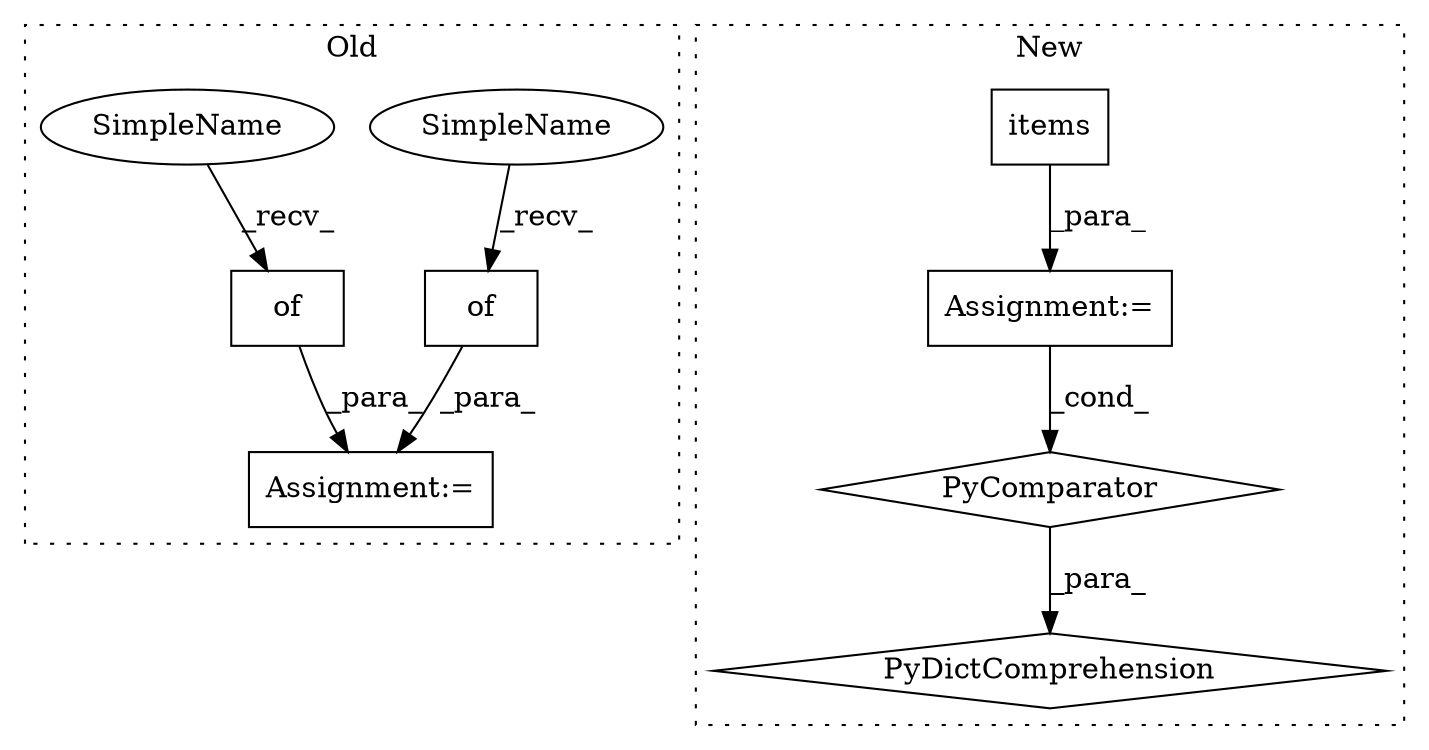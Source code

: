 digraph G {
subgraph cluster0 {
1 [label="of" a="32" s="495,547" l="3,1" shape="box"];
5 [label="Assignment:=" a="7" s="390" l="1" shape="box"];
6 [label="of" a="32" s="626,666" l="3,1" shape="box"];
8 [label="SimpleName" a="42" s="622" l="3" shape="ellipse"];
9 [label="SimpleName" a="42" s="491" l="3" shape="ellipse"];
label = "Old";
style="dotted";
}
subgraph cluster1 {
2 [label="PyDictComprehension" a="110" s="1715" l="152" shape="diamond"];
3 [label="PyComparator" a="113" s="1813" l="46" shape="diamond"];
4 [label="Assignment:=" a="7" s="1813" l="46" shape="box"];
7 [label="items" a="32" s="1843" l="7" shape="box"];
label = "New";
style="dotted";
}
1 -> 5 [label="_para_"];
3 -> 2 [label="_para_"];
4 -> 3 [label="_cond_"];
6 -> 5 [label="_para_"];
7 -> 4 [label="_para_"];
8 -> 6 [label="_recv_"];
9 -> 1 [label="_recv_"];
}